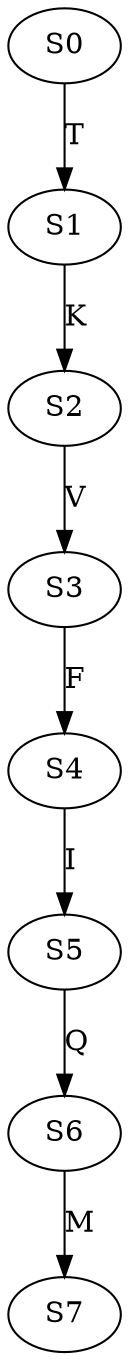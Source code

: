 strict digraph  {
	S0 -> S1 [ label = T ];
	S1 -> S2 [ label = K ];
	S2 -> S3 [ label = V ];
	S3 -> S4 [ label = F ];
	S4 -> S5 [ label = I ];
	S5 -> S6 [ label = Q ];
	S6 -> S7 [ label = M ];
}
